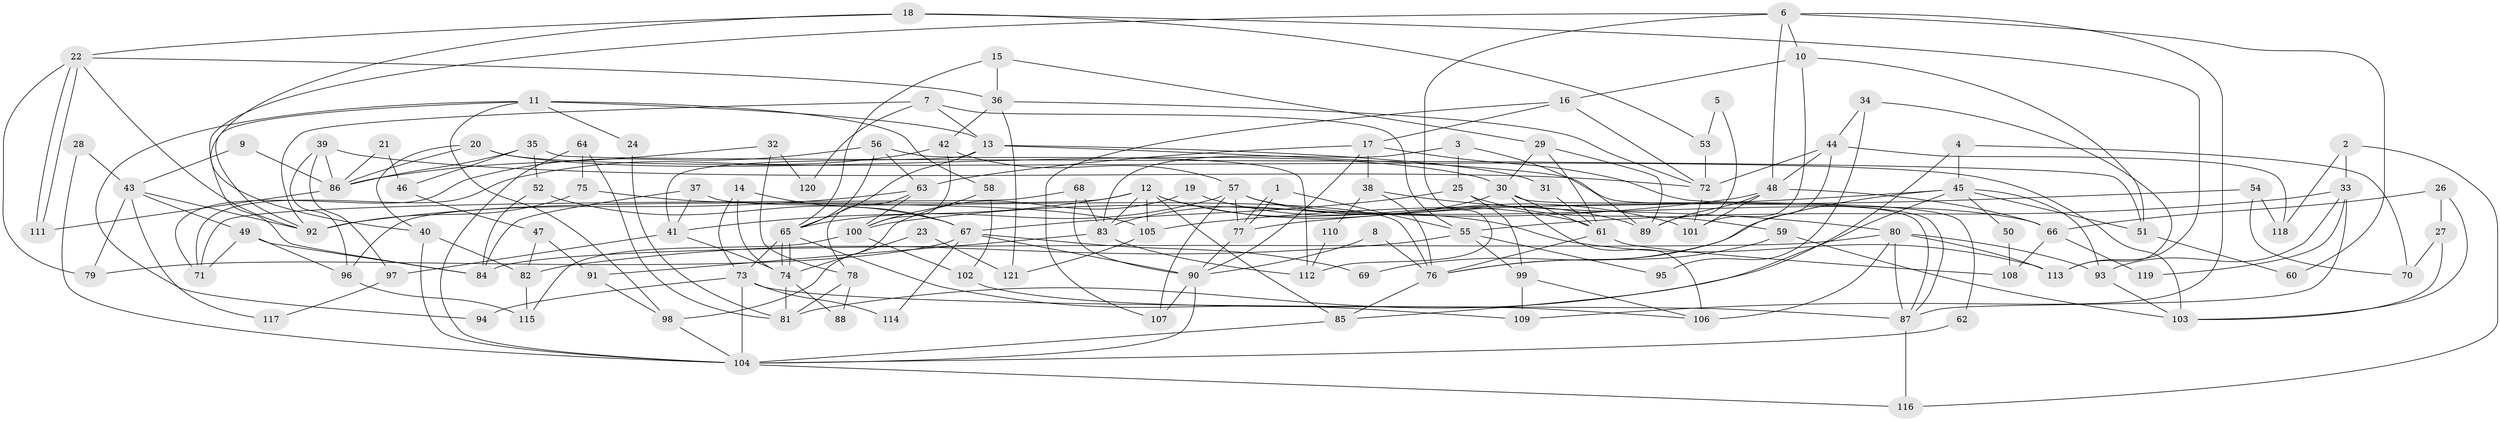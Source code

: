 // Generated by graph-tools (version 1.1) at 2025/50/03/09/25 03:50:09]
// undirected, 121 vertices, 242 edges
graph export_dot {
graph [start="1"]
  node [color=gray90,style=filled];
  1;
  2;
  3;
  4;
  5;
  6;
  7;
  8;
  9;
  10;
  11;
  12;
  13;
  14;
  15;
  16;
  17;
  18;
  19;
  20;
  21;
  22;
  23;
  24;
  25;
  26;
  27;
  28;
  29;
  30;
  31;
  32;
  33;
  34;
  35;
  36;
  37;
  38;
  39;
  40;
  41;
  42;
  43;
  44;
  45;
  46;
  47;
  48;
  49;
  50;
  51;
  52;
  53;
  54;
  55;
  56;
  57;
  58;
  59;
  60;
  61;
  62;
  63;
  64;
  65;
  66;
  67;
  68;
  69;
  70;
  71;
  72;
  73;
  74;
  75;
  76;
  77;
  78;
  79;
  80;
  81;
  82;
  83;
  84;
  85;
  86;
  87;
  88;
  89;
  90;
  91;
  92;
  93;
  94;
  95;
  96;
  97;
  98;
  99;
  100;
  101;
  102;
  103;
  104;
  105;
  106;
  107;
  108;
  109;
  110;
  111;
  112;
  113;
  114;
  115;
  116;
  117;
  118;
  119;
  120;
  121;
  1 -- 77;
  1 -- 77;
  1 -- 55;
  2 -- 118;
  2 -- 116;
  2 -- 33;
  3 -- 83;
  3 -- 25;
  3 -- 89;
  4 -- 85;
  4 -- 45;
  4 -- 70;
  5 -- 89;
  5 -- 53;
  6 -- 112;
  6 -- 48;
  6 -- 10;
  6 -- 60;
  6 -- 84;
  6 -- 109;
  7 -- 13;
  7 -- 92;
  7 -- 55;
  7 -- 120;
  8 -- 90;
  8 -- 76;
  9 -- 86;
  9 -- 43;
  10 -- 16;
  10 -- 51;
  10 -- 101;
  11 -- 13;
  11 -- 92;
  11 -- 24;
  11 -- 58;
  11 -- 94;
  11 -- 98;
  12 -- 101;
  12 -- 41;
  12 -- 83;
  12 -- 85;
  12 -- 96;
  12 -- 105;
  12 -- 113;
  13 -- 65;
  13 -- 87;
  13 -- 31;
  13 -- 41;
  14 -- 67;
  14 -- 73;
  14 -- 74;
  15 -- 65;
  15 -- 29;
  15 -- 36;
  16 -- 17;
  16 -- 72;
  16 -- 107;
  17 -- 90;
  17 -- 63;
  17 -- 38;
  17 -- 62;
  18 -- 22;
  18 -- 113;
  18 -- 40;
  18 -- 53;
  19 -- 98;
  19 -- 61;
  20 -- 103;
  20 -- 40;
  20 -- 30;
  20 -- 86;
  21 -- 86;
  21 -- 46;
  22 -- 36;
  22 -- 111;
  22 -- 111;
  22 -- 79;
  22 -- 92;
  23 -- 74;
  23 -- 121;
  24 -- 81;
  25 -- 67;
  25 -- 99;
  25 -- 59;
  26 -- 66;
  26 -- 103;
  26 -- 27;
  27 -- 103;
  27 -- 70;
  28 -- 43;
  28 -- 104;
  29 -- 30;
  29 -- 89;
  29 -- 61;
  30 -- 61;
  30 -- 83;
  30 -- 87;
  30 -- 106;
  31 -- 61;
  32 -- 86;
  32 -- 78;
  32 -- 120;
  33 -- 55;
  33 -- 87;
  33 -- 93;
  33 -- 119;
  34 -- 44;
  34 -- 113;
  34 -- 95;
  35 -- 86;
  35 -- 51;
  35 -- 46;
  35 -- 52;
  36 -- 42;
  36 -- 72;
  36 -- 121;
  37 -- 41;
  37 -- 84;
  37 -- 76;
  38 -- 80;
  38 -- 76;
  38 -- 110;
  39 -- 72;
  39 -- 96;
  39 -- 86;
  39 -- 97;
  40 -- 82;
  40 -- 104;
  41 -- 74;
  41 -- 97;
  42 -- 71;
  42 -- 57;
  42 -- 100;
  43 -- 92;
  43 -- 79;
  43 -- 49;
  43 -- 117;
  44 -- 76;
  44 -- 48;
  44 -- 72;
  44 -- 118;
  45 -- 105;
  45 -- 93;
  45 -- 50;
  45 -- 51;
  45 -- 69;
  45 -- 81;
  46 -- 47;
  47 -- 91;
  47 -- 82;
  48 -- 89;
  48 -- 101;
  48 -- 66;
  48 -- 100;
  49 -- 84;
  49 -- 71;
  49 -- 96;
  50 -- 108;
  51 -- 60;
  52 -- 84;
  52 -- 67;
  53 -- 72;
  54 -- 77;
  54 -- 70;
  54 -- 118;
  55 -- 99;
  55 -- 82;
  55 -- 95;
  56 -- 65;
  56 -- 71;
  56 -- 63;
  56 -- 112;
  57 -- 77;
  57 -- 65;
  57 -- 66;
  57 -- 89;
  57 -- 107;
  58 -- 100;
  58 -- 102;
  59 -- 76;
  59 -- 103;
  61 -- 76;
  61 -- 108;
  62 -- 104;
  63 -- 100;
  63 -- 78;
  63 -- 92;
  64 -- 81;
  64 -- 104;
  64 -- 75;
  65 -- 74;
  65 -- 74;
  65 -- 73;
  65 -- 109;
  66 -- 108;
  66 -- 119;
  67 -- 90;
  67 -- 69;
  67 -- 79;
  67 -- 114;
  68 -- 83;
  68 -- 90;
  68 -- 71;
  72 -- 101;
  73 -- 104;
  73 -- 87;
  73 -- 94;
  73 -- 114;
  74 -- 81;
  74 -- 88;
  75 -- 92;
  75 -- 105;
  76 -- 85;
  77 -- 90;
  78 -- 81;
  78 -- 88;
  80 -- 87;
  80 -- 106;
  80 -- 84;
  80 -- 93;
  80 -- 113;
  82 -- 115;
  83 -- 91;
  83 -- 112;
  85 -- 104;
  86 -- 111;
  87 -- 116;
  90 -- 107;
  90 -- 104;
  91 -- 98;
  93 -- 103;
  96 -- 115;
  97 -- 117;
  98 -- 104;
  99 -- 109;
  99 -- 106;
  100 -- 102;
  100 -- 115;
  102 -- 106;
  104 -- 116;
  105 -- 121;
  110 -- 112;
}
